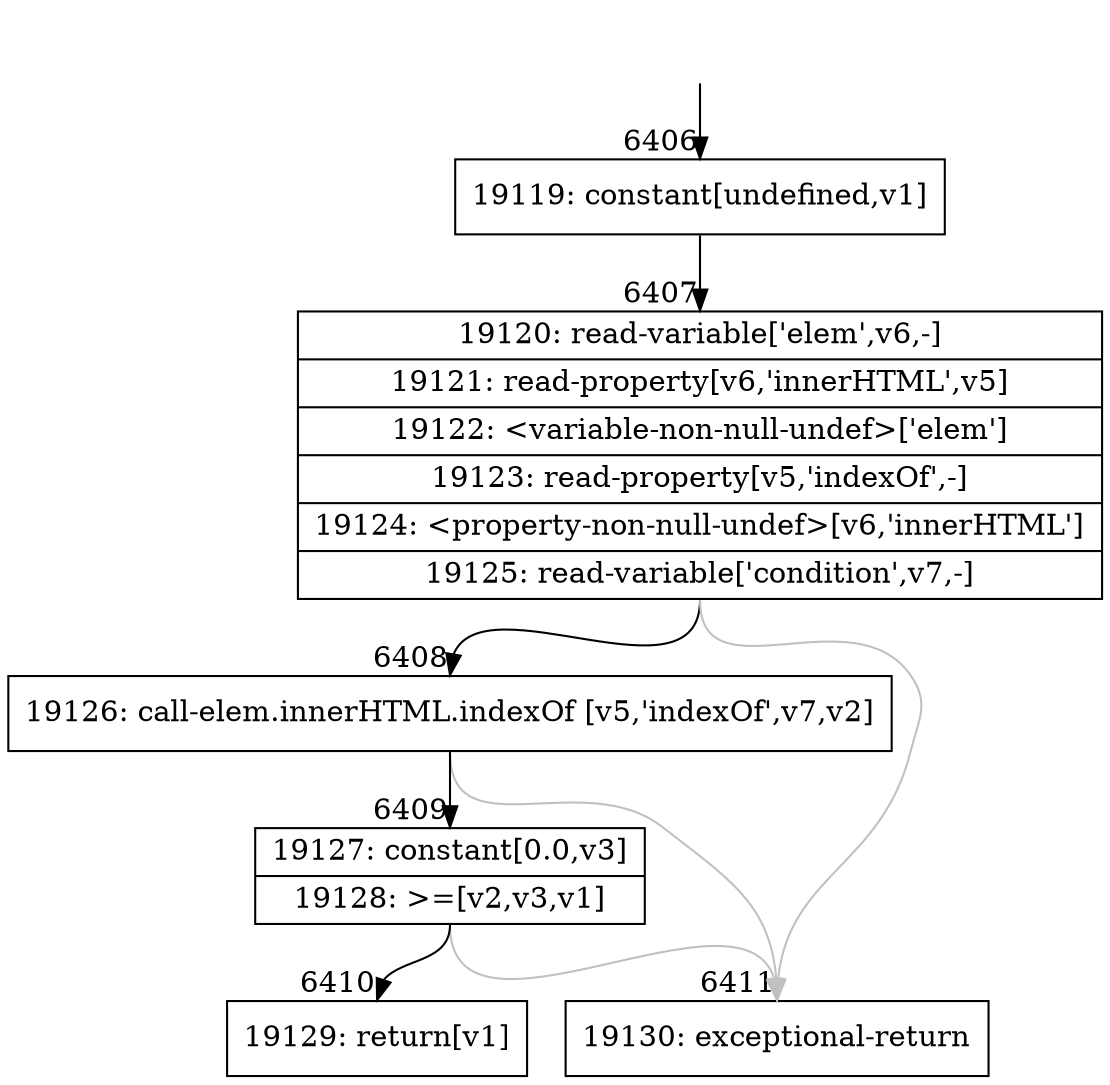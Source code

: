 digraph {
rankdir="TD"
BB_entry450[shape=none,label=""];
BB_entry450 -> BB6406 [tailport=s, headport=n, headlabel="    6406"]
BB6406 [shape=record label="{19119: constant[undefined,v1]}" ] 
BB6406 -> BB6407 [tailport=s, headport=n, headlabel="      6407"]
BB6407 [shape=record label="{19120: read-variable['elem',v6,-]|19121: read-property[v6,'innerHTML',v5]|19122: \<variable-non-null-undef\>['elem']|19123: read-property[v5,'indexOf',-]|19124: \<property-non-null-undef\>[v6,'innerHTML']|19125: read-variable['condition',v7,-]}" ] 
BB6407 -> BB6408 [tailport=s, headport=n, headlabel="      6408"]
BB6407 -> BB6411 [tailport=s, headport=n, color=gray, headlabel="      6411"]
BB6408 [shape=record label="{19126: call-elem.innerHTML.indexOf [v5,'indexOf',v7,v2]}" ] 
BB6408 -> BB6409 [tailport=s, headport=n, headlabel="      6409"]
BB6408 -> BB6411 [tailport=s, headport=n, color=gray]
BB6409 [shape=record label="{19127: constant[0.0,v3]|19128: \>=[v2,v3,v1]}" ] 
BB6409 -> BB6410 [tailport=s, headport=n, headlabel="      6410"]
BB6409 -> BB6411 [tailport=s, headport=n, color=gray]
BB6410 [shape=record label="{19129: return[v1]}" ] 
BB6411 [shape=record label="{19130: exceptional-return}" ] 
//#$~ 9144
}
